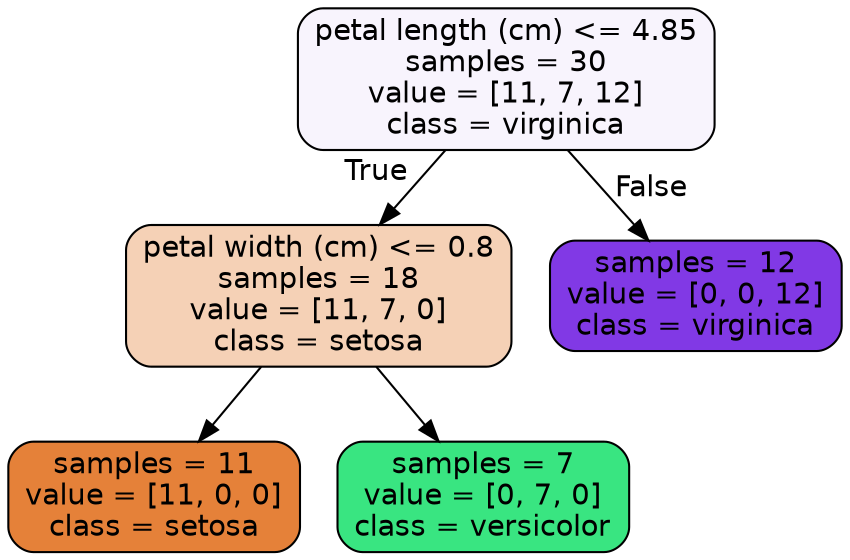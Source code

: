 digraph Tree {
node [shape=box, style="filled, rounded", color="black", fontname=helvetica] ;
edge [fontname=helvetica] ;
0 [label="petal length (cm) <= 4.85\nsamples = 30\nvalue = [11, 7, 12]\nclass = virginica", fillcolor="#8139e50d"] ;
1 [label="petal width (cm) <= 0.8\nsamples = 18\nvalue = [11, 7, 0]\nclass = setosa", fillcolor="#e581395d"] ;
0 -> 1 [labeldistance=2.5, labelangle=45, headlabel="True"] ;
2 [label="samples = 11\nvalue = [11, 0, 0]\nclass = setosa", fillcolor="#e58139ff"] ;
1 -> 2 ;
3 [label="samples = 7\nvalue = [0, 7, 0]\nclass = versicolor", fillcolor="#39e581ff"] ;
1 -> 3 ;
4 [label="samples = 12\nvalue = [0, 0, 12]\nclass = virginica", fillcolor="#8139e5ff"] ;
0 -> 4 [labeldistance=2.5, labelangle=-45, headlabel="False"] ;
}